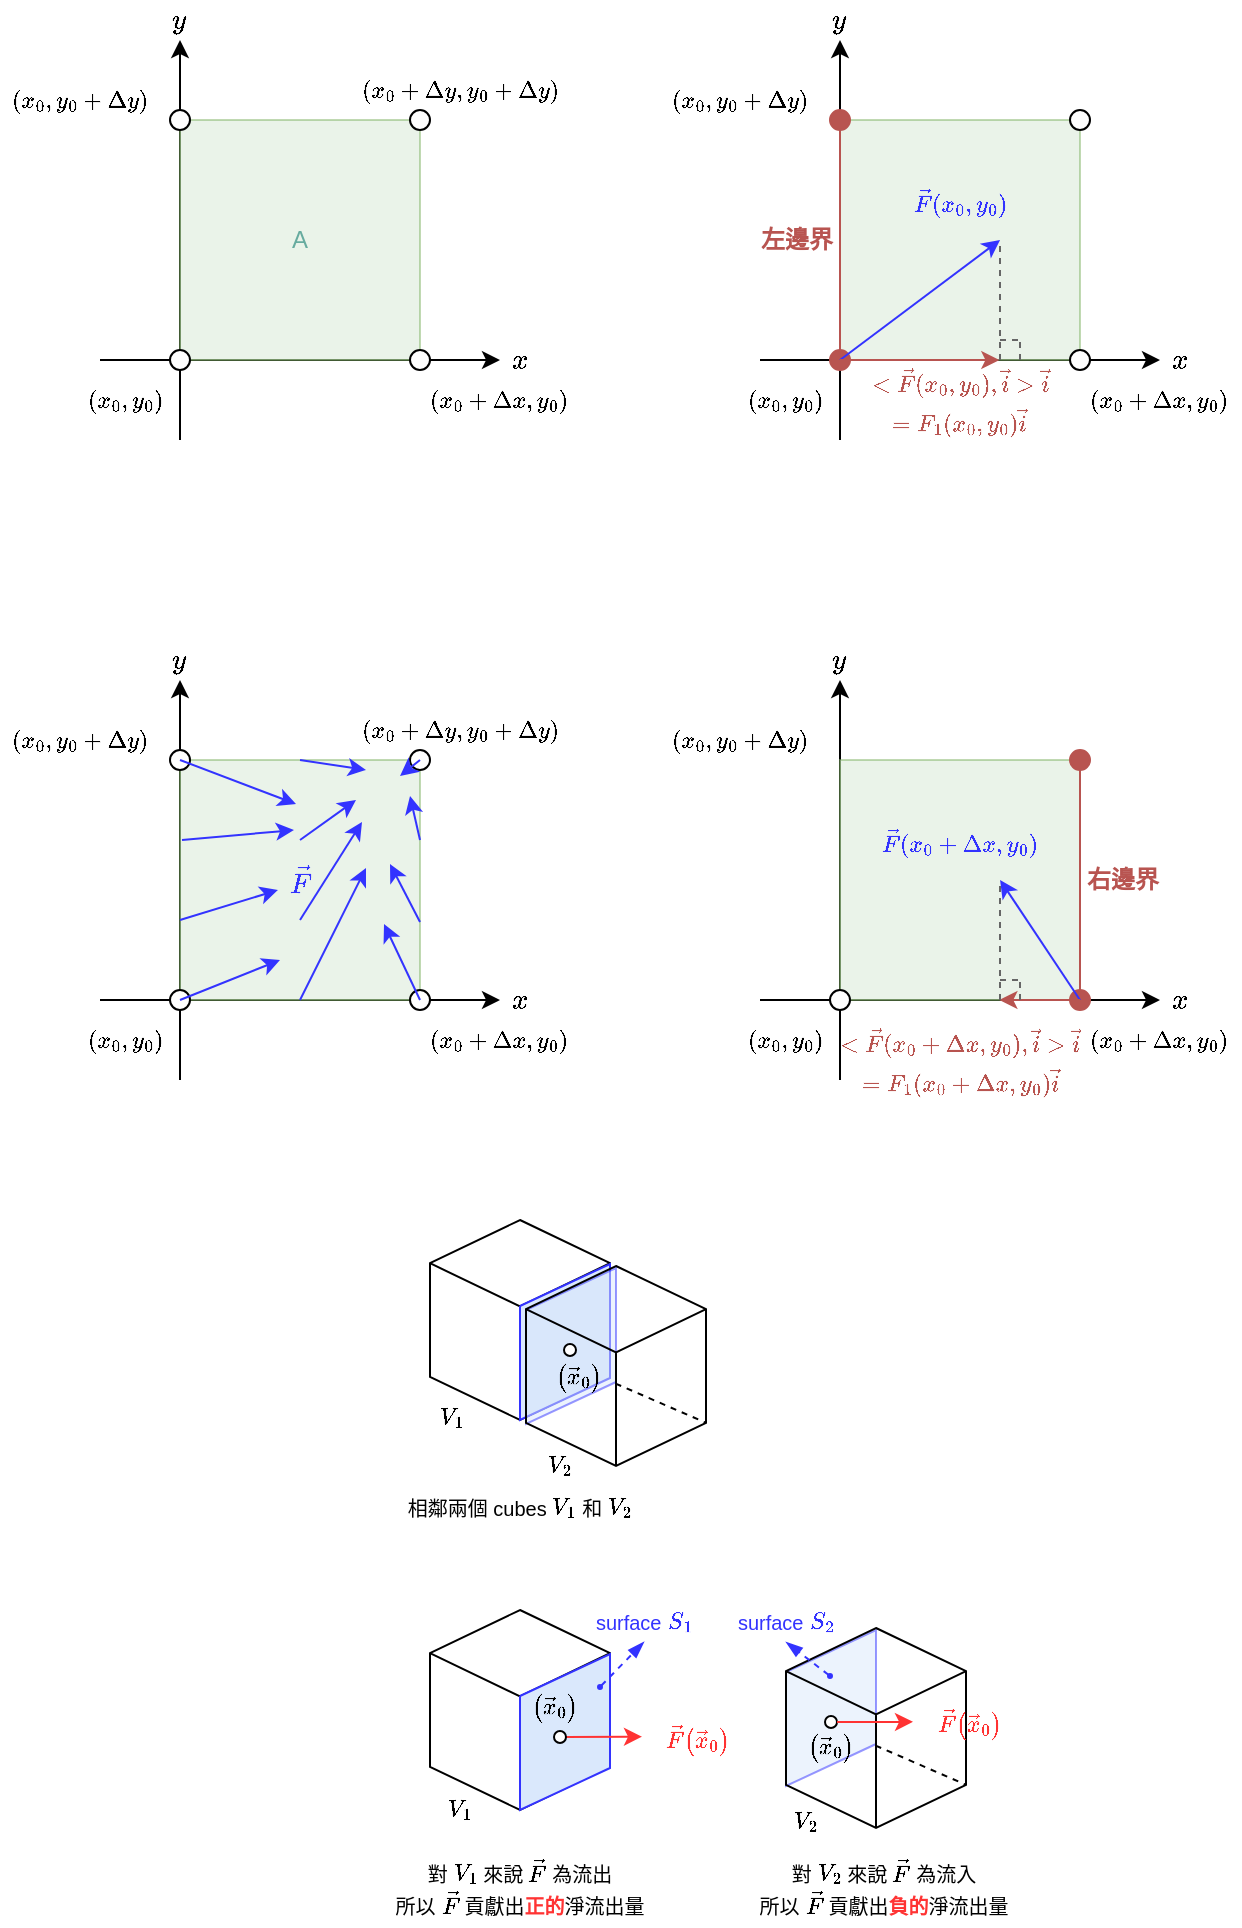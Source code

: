 <mxfile version="24.8.3">
  <diagram name="第 1 页" id="eBxpEUce6OSXojEvCKun">
    <mxGraphModel dx="670" dy="298" grid="0" gridSize="10" guides="1" tooltips="1" connect="1" arrows="1" fold="1" page="1" pageScale="1" pageWidth="827" pageHeight="1169" math="1" shadow="0">
      <root>
        <mxCell id="0" />
        <mxCell id="1" parent="0" />
        <mxCell id="3Vint5cdIcsb6F5nu3PV-12" value="" style="group" vertex="1" connectable="0" parent="1">
          <mxGeometry x="325" y="945" width="90" height="118" as="geometry" />
        </mxCell>
        <mxCell id="3Vint5cdIcsb6F5nu3PV-1" value="" style="html=1;whiteSpace=wrap;shape=isoCube2;backgroundOutline=1;isoAngle=15;fillColor=none;" vertex="1" parent="3Vint5cdIcsb6F5nu3PV-12">
          <mxGeometry width="90" height="100" as="geometry" />
        </mxCell>
        <mxCell id="3Vint5cdIcsb6F5nu3PV-8" value="" style="verticalLabelPosition=bottom;verticalAlign=top;html=1;shape=mxgraph.basic.polygon;polyCoords=[[0,0.25],[1,0.04],[1,0.04],[1,0.58],[1,0.58],[1,0.61],[0,0.82],[0,0.25]];polyline=1;strokeColor=#3333FF;fillColor=#dae8fc;" vertex="1" parent="3Vint5cdIcsb6F5nu3PV-12">
          <mxGeometry x="45" y="18" width="45" height="100" as="geometry" />
        </mxCell>
        <mxCell id="keFbgEaDjvXF14RTKgg7-1" value="" style="endArrow=classic;html=1;rounded=0;" parent="1" edge="1">
          <mxGeometry width="50" height="50" relative="1" as="geometry">
            <mxPoint x="160" y="320" as="sourcePoint" />
            <mxPoint x="360" y="320" as="targetPoint" />
          </mxGeometry>
        </mxCell>
        <mxCell id="keFbgEaDjvXF14RTKgg7-2" value="" style="endArrow=classic;html=1;rounded=0;" parent="1" edge="1">
          <mxGeometry width="50" height="50" relative="1" as="geometry">
            <mxPoint x="200" y="360" as="sourcePoint" />
            <mxPoint x="200" y="160" as="targetPoint" />
          </mxGeometry>
        </mxCell>
        <mxCell id="keFbgEaDjvXF14RTKgg7-3" value="&lt;font color=&quot;#67ab9f&quot;&gt;A&lt;/font&gt;" style="whiteSpace=wrap;html=1;aspect=fixed;fillColor=#d5e8d4;strokeColor=#82b366;opacity=50;" parent="1" vertex="1">
          <mxGeometry x="200" y="200" width="120" height="120" as="geometry" />
        </mxCell>
        <mxCell id="keFbgEaDjvXF14RTKgg7-4" value="" style="ellipse;whiteSpace=wrap;html=1;aspect=fixed;" parent="1" vertex="1">
          <mxGeometry x="195" y="315" width="10" height="10" as="geometry" />
        </mxCell>
        <mxCell id="keFbgEaDjvXF14RTKgg7-5" value="" style="ellipse;whiteSpace=wrap;html=1;aspect=fixed;" parent="1" vertex="1">
          <mxGeometry x="315" y="315" width="10" height="10" as="geometry" />
        </mxCell>
        <mxCell id="keFbgEaDjvXF14RTKgg7-6" value="" style="ellipse;whiteSpace=wrap;html=1;aspect=fixed;" parent="1" vertex="1">
          <mxGeometry x="195" y="195" width="10" height="10" as="geometry" />
        </mxCell>
        <mxCell id="keFbgEaDjvXF14RTKgg7-7" value="" style="ellipse;whiteSpace=wrap;html=1;aspect=fixed;" parent="1" vertex="1">
          <mxGeometry x="315" y="195" width="10" height="10" as="geometry" />
        </mxCell>
        <mxCell id="keFbgEaDjvXF14RTKgg7-8" value="`(x_0,y_0)`" style="text;html=1;align=center;verticalAlign=middle;whiteSpace=wrap;rounded=0;fontSize=10;" parent="1" vertex="1">
          <mxGeometry x="150" y="330" width="45" height="20" as="geometry" />
        </mxCell>
        <mxCell id="keFbgEaDjvXF14RTKgg7-9" value="`(x_0,y_0+\Delta y)`" style="text;html=1;align=center;verticalAlign=middle;whiteSpace=wrap;rounded=0;fontSize=10;" parent="1" vertex="1">
          <mxGeometry x="110" y="180" width="80" height="20" as="geometry" />
        </mxCell>
        <mxCell id="keFbgEaDjvXF14RTKgg7-10" value="`(x_0+\Delta x,y_0)`" style="text;html=1;align=center;verticalAlign=middle;whiteSpace=wrap;rounded=0;fontSize=10;" parent="1" vertex="1">
          <mxGeometry x="320" y="330" width="80" height="20" as="geometry" />
        </mxCell>
        <mxCell id="keFbgEaDjvXF14RTKgg7-11" value="`x`" style="text;html=1;align=center;verticalAlign=middle;whiteSpace=wrap;rounded=0;" parent="1" vertex="1">
          <mxGeometry x="360" y="310" width="20" height="20" as="geometry" />
        </mxCell>
        <mxCell id="keFbgEaDjvXF14RTKgg7-12" value="`y`" style="text;html=1;align=center;verticalAlign=middle;whiteSpace=wrap;rounded=0;" parent="1" vertex="1">
          <mxGeometry x="190" y="140" width="20" height="20" as="geometry" />
        </mxCell>
        <mxCell id="keFbgEaDjvXF14RTKgg7-23" value="" style="endArrow=classic;html=1;rounded=0;" parent="1" edge="1">
          <mxGeometry width="50" height="50" relative="1" as="geometry">
            <mxPoint x="490" y="320" as="sourcePoint" />
            <mxPoint x="690" y="320" as="targetPoint" />
          </mxGeometry>
        </mxCell>
        <mxCell id="keFbgEaDjvXF14RTKgg7-24" value="" style="endArrow=classic;html=1;rounded=0;" parent="1" edge="1">
          <mxGeometry width="50" height="50" relative="1" as="geometry">
            <mxPoint x="530" y="360" as="sourcePoint" />
            <mxPoint x="530" y="160" as="targetPoint" />
          </mxGeometry>
        </mxCell>
        <mxCell id="keFbgEaDjvXF14RTKgg7-25" value="" style="whiteSpace=wrap;html=1;aspect=fixed;fillColor=#d5e8d4;strokeColor=#82b366;opacity=50;" parent="1" vertex="1">
          <mxGeometry x="530" y="200" width="120" height="120" as="geometry" />
        </mxCell>
        <mxCell id="keFbgEaDjvXF14RTKgg7-26" value="" style="ellipse;whiteSpace=wrap;html=1;aspect=fixed;strokeColor=#B85450;fillColor=#B85450;" parent="1" vertex="1">
          <mxGeometry x="525" y="315" width="10" height="10" as="geometry" />
        </mxCell>
        <mxCell id="keFbgEaDjvXF14RTKgg7-27" value="" style="ellipse;whiteSpace=wrap;html=1;aspect=fixed;" parent="1" vertex="1">
          <mxGeometry x="645" y="315" width="10" height="10" as="geometry" />
        </mxCell>
        <mxCell id="keFbgEaDjvXF14RTKgg7-28" value="" style="ellipse;whiteSpace=wrap;html=1;aspect=fixed;strokeColor=#B85450;fillColor=#B85450;" parent="1" vertex="1">
          <mxGeometry x="525" y="195" width="10" height="10" as="geometry" />
        </mxCell>
        <mxCell id="keFbgEaDjvXF14RTKgg7-29" value="" style="ellipse;whiteSpace=wrap;html=1;aspect=fixed;" parent="1" vertex="1">
          <mxGeometry x="645" y="195" width="10" height="10" as="geometry" />
        </mxCell>
        <mxCell id="keFbgEaDjvXF14RTKgg7-30" value="`(x_0,y_0)`" style="text;html=1;align=center;verticalAlign=middle;whiteSpace=wrap;rounded=0;fontSize=10;" parent="1" vertex="1">
          <mxGeometry x="480" y="330" width="45" height="20" as="geometry" />
        </mxCell>
        <mxCell id="keFbgEaDjvXF14RTKgg7-31" value="`(x_0,y_0+\Delta y)`" style="text;html=1;align=center;verticalAlign=middle;whiteSpace=wrap;rounded=0;fontSize=10;" parent="1" vertex="1">
          <mxGeometry x="440" y="180" width="80" height="20" as="geometry" />
        </mxCell>
        <mxCell id="keFbgEaDjvXF14RTKgg7-32" value="`(x_0+\Delta x,y_0)`" style="text;html=1;align=center;verticalAlign=middle;whiteSpace=wrap;rounded=0;fontSize=10;" parent="1" vertex="1">
          <mxGeometry x="650" y="330" width="80" height="20" as="geometry" />
        </mxCell>
        <mxCell id="keFbgEaDjvXF14RTKgg7-33" value="`x`" style="text;html=1;align=center;verticalAlign=middle;whiteSpace=wrap;rounded=0;" parent="1" vertex="1">
          <mxGeometry x="690" y="310" width="20" height="20" as="geometry" />
        </mxCell>
        <mxCell id="keFbgEaDjvXF14RTKgg7-34" value="`y`" style="text;html=1;align=center;verticalAlign=middle;whiteSpace=wrap;rounded=0;" parent="1" vertex="1">
          <mxGeometry x="520" y="140" width="20" height="20" as="geometry" />
        </mxCell>
        <mxCell id="keFbgEaDjvXF14RTKgg7-35" value="&lt;font style=&quot;font-size: 10px;&quot; color=&quot;#3333ff&quot;&gt;`\vec{F}(x_0,y_0)`&lt;/font&gt;" style="text;html=1;align=center;verticalAlign=middle;whiteSpace=wrap;rounded=0;fontSize=10;" parent="1" vertex="1">
          <mxGeometry x="550" y="230" width="80" height="20" as="geometry" />
        </mxCell>
        <mxCell id="keFbgEaDjvXF14RTKgg7-36" value="" style="endArrow=classic;html=1;rounded=0;entryX=0.667;entryY=0.5;entryDx=0;entryDy=0;entryPerimeter=0;fillColor=#dae8fc;strokeColor=#3333FF;" parent="1" target="keFbgEaDjvXF14RTKgg7-25" edge="1">
          <mxGeometry width="50" height="50" relative="1" as="geometry">
            <mxPoint x="530.005" y="319.997" as="sourcePoint" />
            <mxPoint x="570" y="260" as="targetPoint" />
          </mxGeometry>
        </mxCell>
        <mxCell id="keFbgEaDjvXF14RTKgg7-37" value="" style="endArrow=classic;html=1;rounded=0;entryX=0.664;entryY=1;entryDx=0;entryDy=0;entryPerimeter=0;fillColor=#f8cecc;strokeColor=#b85450;exitX=0;exitY=1;exitDx=0;exitDy=0;" parent="1" source="keFbgEaDjvXF14RTKgg7-25" target="keFbgEaDjvXF14RTKgg7-25" edge="1">
          <mxGeometry width="50" height="50" relative="1" as="geometry">
            <mxPoint x="540.005" y="329.997" as="sourcePoint" />
            <mxPoint x="620" y="270" as="targetPoint" />
          </mxGeometry>
        </mxCell>
        <mxCell id="keFbgEaDjvXF14RTKgg7-38" value="" style="endArrow=none;html=1;rounded=0;dashed=1;fillColor=#f5f5f5;strokeColor=#666666;" parent="1" edge="1">
          <mxGeometry width="50" height="50" relative="1" as="geometry">
            <mxPoint x="610" y="320" as="sourcePoint" />
            <mxPoint x="610" y="260" as="targetPoint" />
          </mxGeometry>
        </mxCell>
        <mxCell id="keFbgEaDjvXF14RTKgg7-39" value="&lt;font style=&quot;font-size: 10px;&quot;&gt;`&amp;lt;\vec{F}(x_0,y_0),\vec{i}&amp;gt;\vec{i}`&lt;/font&gt;" style="text;html=1;align=center;verticalAlign=middle;whiteSpace=wrap;rounded=0;fontColor=#B85450;fontSize=10;" parent="1" vertex="1">
          <mxGeometry x="550" y="320" width="80" height="20" as="geometry" />
        </mxCell>
        <mxCell id="keFbgEaDjvXF14RTKgg7-40" value="" style="group" parent="1" vertex="1" connectable="0">
          <mxGeometry x="610" y="310" width="10" height="10" as="geometry" />
        </mxCell>
        <mxCell id="keFbgEaDjvXF14RTKgg7-41" value="" style="endArrow=none;html=1;rounded=0;dashed=1;fillColor=#f5f5f5;strokeColor=#666666;" parent="keFbgEaDjvXF14RTKgg7-40" edge="1">
          <mxGeometry width="50" height="50" relative="1" as="geometry">
            <mxPoint x="10" y="10" as="sourcePoint" />
            <mxPoint x="10" as="targetPoint" />
          </mxGeometry>
        </mxCell>
        <mxCell id="keFbgEaDjvXF14RTKgg7-42" value="" style="endArrow=none;html=1;rounded=0;dashed=1;fillColor=#f5f5f5;strokeColor=#666666;" parent="keFbgEaDjvXF14RTKgg7-40" edge="1">
          <mxGeometry width="50" height="50" relative="1" as="geometry">
            <mxPoint as="sourcePoint" />
            <mxPoint x="10" as="targetPoint" />
          </mxGeometry>
        </mxCell>
        <mxCell id="keFbgEaDjvXF14RTKgg7-43" value="&lt;font style=&quot;font-size: 10px;&quot;&gt;`=F_1(x_0,y_0)\vec{i}`&lt;/font&gt;" style="text;html=1;align=center;verticalAlign=middle;whiteSpace=wrap;rounded=0;fontColor=#B85450;fontSize=10;" parent="1" vertex="1">
          <mxGeometry x="550" y="340" width="80" height="20" as="geometry" />
        </mxCell>
        <mxCell id="keFbgEaDjvXF14RTKgg7-44" value="`(x_0+\Delta y,y_0+\Delta y)`" style="text;html=1;align=center;verticalAlign=middle;whiteSpace=wrap;rounded=0;fontSize=10;" parent="1" vertex="1">
          <mxGeometry x="300" y="175" width="80" height="20" as="geometry" />
        </mxCell>
        <mxCell id="keFbgEaDjvXF14RTKgg7-61" value="" style="endArrow=classic;html=1;rounded=0;" parent="1" edge="1">
          <mxGeometry width="50" height="50" relative="1" as="geometry">
            <mxPoint x="160" y="640" as="sourcePoint" />
            <mxPoint x="360" y="640" as="targetPoint" />
          </mxGeometry>
        </mxCell>
        <mxCell id="keFbgEaDjvXF14RTKgg7-62" value="" style="endArrow=classic;html=1;rounded=0;" parent="1" edge="1">
          <mxGeometry width="50" height="50" relative="1" as="geometry">
            <mxPoint x="200" y="680" as="sourcePoint" />
            <mxPoint x="200" y="480" as="targetPoint" />
          </mxGeometry>
        </mxCell>
        <mxCell id="keFbgEaDjvXF14RTKgg7-63" value="&lt;font&gt;`\vec{F}`&lt;/font&gt;" style="whiteSpace=wrap;html=1;aspect=fixed;fillColor=#d5e8d4;strokeColor=#82b366;opacity=50;fontColor=#3333FF;" parent="1" vertex="1">
          <mxGeometry x="200" y="520" width="120" height="120" as="geometry" />
        </mxCell>
        <mxCell id="keFbgEaDjvXF14RTKgg7-64" value="" style="ellipse;whiteSpace=wrap;html=1;aspect=fixed;" parent="1" vertex="1">
          <mxGeometry x="195" y="635" width="10" height="10" as="geometry" />
        </mxCell>
        <mxCell id="keFbgEaDjvXF14RTKgg7-65" value="" style="ellipse;whiteSpace=wrap;html=1;aspect=fixed;" parent="1" vertex="1">
          <mxGeometry x="315" y="635" width="10" height="10" as="geometry" />
        </mxCell>
        <mxCell id="keFbgEaDjvXF14RTKgg7-66" value="" style="ellipse;whiteSpace=wrap;html=1;aspect=fixed;" parent="1" vertex="1">
          <mxGeometry x="195" y="515" width="10" height="10" as="geometry" />
        </mxCell>
        <mxCell id="keFbgEaDjvXF14RTKgg7-67" value="" style="ellipse;whiteSpace=wrap;html=1;aspect=fixed;" parent="1" vertex="1">
          <mxGeometry x="315" y="515" width="10" height="10" as="geometry" />
        </mxCell>
        <mxCell id="keFbgEaDjvXF14RTKgg7-68" value="`(x_0,y_0)`" style="text;html=1;align=center;verticalAlign=middle;whiteSpace=wrap;rounded=0;fontSize=10;" parent="1" vertex="1">
          <mxGeometry x="150" y="650" width="45" height="20" as="geometry" />
        </mxCell>
        <mxCell id="keFbgEaDjvXF14RTKgg7-69" value="`(x_0,y_0+\Delta y)`" style="text;html=1;align=center;verticalAlign=middle;whiteSpace=wrap;rounded=0;fontSize=10;" parent="1" vertex="1">
          <mxGeometry x="110" y="500" width="80" height="20" as="geometry" />
        </mxCell>
        <mxCell id="keFbgEaDjvXF14RTKgg7-70" value="`(x_0+\Delta x,y_0)`" style="text;html=1;align=center;verticalAlign=middle;whiteSpace=wrap;rounded=0;fontSize=10;" parent="1" vertex="1">
          <mxGeometry x="320" y="650" width="80" height="20" as="geometry" />
        </mxCell>
        <mxCell id="keFbgEaDjvXF14RTKgg7-71" value="`x`" style="text;html=1;align=center;verticalAlign=middle;whiteSpace=wrap;rounded=0;" parent="1" vertex="1">
          <mxGeometry x="360" y="630" width="20" height="20" as="geometry" />
        </mxCell>
        <mxCell id="keFbgEaDjvXF14RTKgg7-72" value="`y`" style="text;html=1;align=center;verticalAlign=middle;whiteSpace=wrap;rounded=0;" parent="1" vertex="1">
          <mxGeometry x="190" y="460" width="20" height="20" as="geometry" />
        </mxCell>
        <mxCell id="keFbgEaDjvXF14RTKgg7-73" value="`(x_0+\Delta y,y_0+\Delta y)`" style="text;html=1;align=center;verticalAlign=middle;whiteSpace=wrap;rounded=0;fontSize=10;" parent="1" vertex="1">
          <mxGeometry x="300" y="495" width="80" height="20" as="geometry" />
        </mxCell>
        <mxCell id="keFbgEaDjvXF14RTKgg7-74" value="" style="endArrow=classic;html=1;rounded=0;fillColor=#dae8fc;strokeColor=#3333FF;" parent="1" edge="1">
          <mxGeometry width="50" height="50" relative="1" as="geometry">
            <mxPoint x="200.005" y="639.997" as="sourcePoint" />
            <mxPoint x="250" y="620" as="targetPoint" />
          </mxGeometry>
        </mxCell>
        <mxCell id="keFbgEaDjvXF14RTKgg7-75" value="" style="endArrow=classic;html=1;rounded=0;fillColor=#dae8fc;strokeColor=#3333FF;" parent="1" edge="1">
          <mxGeometry width="50" height="50" relative="1" as="geometry">
            <mxPoint x="200.005" y="599.997" as="sourcePoint" />
            <mxPoint x="249" y="585" as="targetPoint" />
          </mxGeometry>
        </mxCell>
        <mxCell id="keFbgEaDjvXF14RTKgg7-76" value="" style="endArrow=classic;html=1;rounded=0;fillColor=#dae8fc;strokeColor=#3333FF;" parent="1" edge="1">
          <mxGeometry width="50" height="50" relative="1" as="geometry">
            <mxPoint x="201.005" y="559.997" as="sourcePoint" />
            <mxPoint x="257" y="555" as="targetPoint" />
          </mxGeometry>
        </mxCell>
        <mxCell id="keFbgEaDjvXF14RTKgg7-77" value="" style="endArrow=classic;html=1;rounded=0;fillColor=#dae8fc;strokeColor=#3333FF;" parent="1" edge="1">
          <mxGeometry width="50" height="50" relative="1" as="geometry">
            <mxPoint x="200.005" y="519.997" as="sourcePoint" />
            <mxPoint x="258" y="542" as="targetPoint" />
          </mxGeometry>
        </mxCell>
        <mxCell id="keFbgEaDjvXF14RTKgg7-78" value="" style="endArrow=classic;html=1;rounded=0;fillColor=#dae8fc;strokeColor=#3333FF;" parent="1" edge="1">
          <mxGeometry width="50" height="50" relative="1" as="geometry">
            <mxPoint x="260.005" y="639.997" as="sourcePoint" />
            <mxPoint x="293" y="574" as="targetPoint" />
          </mxGeometry>
        </mxCell>
        <mxCell id="keFbgEaDjvXF14RTKgg7-79" value="" style="endArrow=classic;html=1;rounded=0;fillColor=#dae8fc;strokeColor=#3333FF;" parent="1" edge="1">
          <mxGeometry width="50" height="50" relative="1" as="geometry">
            <mxPoint x="260.005" y="599.997" as="sourcePoint" />
            <mxPoint x="291" y="551" as="targetPoint" />
          </mxGeometry>
        </mxCell>
        <mxCell id="keFbgEaDjvXF14RTKgg7-80" value="" style="endArrow=classic;html=1;rounded=0;fillColor=#dae8fc;strokeColor=#3333FF;" parent="1" edge="1">
          <mxGeometry width="50" height="50" relative="1" as="geometry">
            <mxPoint x="260.005" y="519.997" as="sourcePoint" />
            <mxPoint x="293" y="525" as="targetPoint" />
          </mxGeometry>
        </mxCell>
        <mxCell id="keFbgEaDjvXF14RTKgg7-81" value="" style="endArrow=classic;html=1;rounded=0;fillColor=#dae8fc;strokeColor=#3333FF;" parent="1" edge="1">
          <mxGeometry width="50" height="50" relative="1" as="geometry">
            <mxPoint x="260.005" y="559.997" as="sourcePoint" />
            <mxPoint x="288" y="540" as="targetPoint" />
          </mxGeometry>
        </mxCell>
        <mxCell id="keFbgEaDjvXF14RTKgg7-82" value="" style="endArrow=classic;html=1;rounded=0;fillColor=#dae8fc;strokeColor=#3333FF;" parent="1" edge="1">
          <mxGeometry width="50" height="50" relative="1" as="geometry">
            <mxPoint x="320.005" y="639.997" as="sourcePoint" />
            <mxPoint x="302" y="602" as="targetPoint" />
          </mxGeometry>
        </mxCell>
        <mxCell id="keFbgEaDjvXF14RTKgg7-83" value="" style="endArrow=classic;html=1;rounded=0;fillColor=#dae8fc;strokeColor=#3333FF;" parent="1" edge="1">
          <mxGeometry width="50" height="50" relative="1" as="geometry">
            <mxPoint x="320.005" y="600.997" as="sourcePoint" />
            <mxPoint x="305" y="572" as="targetPoint" />
          </mxGeometry>
        </mxCell>
        <mxCell id="keFbgEaDjvXF14RTKgg7-84" value="" style="endArrow=classic;html=1;rounded=0;fillColor=#dae8fc;strokeColor=#3333FF;" parent="1" edge="1">
          <mxGeometry width="50" height="50" relative="1" as="geometry">
            <mxPoint x="320.005" y="559.997" as="sourcePoint" />
            <mxPoint x="315" y="538" as="targetPoint" />
          </mxGeometry>
        </mxCell>
        <mxCell id="keFbgEaDjvXF14RTKgg7-85" value="" style="endArrow=classic;html=1;rounded=0;fillColor=#dae8fc;strokeColor=#3333FF;" parent="1" edge="1">
          <mxGeometry width="50" height="50" relative="1" as="geometry">
            <mxPoint x="320.005" y="519.997" as="sourcePoint" />
            <mxPoint x="310" y="528" as="targetPoint" />
          </mxGeometry>
        </mxCell>
        <mxCell id="keFbgEaDjvXF14RTKgg7-86" value="" style="endArrow=none;html=1;rounded=0;entryX=0.5;entryY=1;entryDx=0;entryDy=0;exitX=0.5;exitY=0;exitDx=0;exitDy=0;strokeColor=#B85450;strokeWidth=1;" parent="1" source="keFbgEaDjvXF14RTKgg7-26" target="keFbgEaDjvXF14RTKgg7-28" edge="1">
          <mxGeometry width="50" height="50" relative="1" as="geometry">
            <mxPoint x="520" y="280" as="sourcePoint" />
            <mxPoint x="570" y="230" as="targetPoint" />
          </mxGeometry>
        </mxCell>
        <mxCell id="keFbgEaDjvXF14RTKgg7-87" value="&lt;font color=&quot;#b85450&quot;&gt;&lt;b&gt;左邊界&lt;/b&gt;&lt;/font&gt;" style="text;html=1;align=center;verticalAlign=middle;whiteSpace=wrap;rounded=0;" parent="1" vertex="1">
          <mxGeometry x="487" y="245" width="43" height="30" as="geometry" />
        </mxCell>
        <mxCell id="keFbgEaDjvXF14RTKgg7-111" value="" style="endArrow=classic;html=1;rounded=0;" parent="1" edge="1">
          <mxGeometry width="50" height="50" relative="1" as="geometry">
            <mxPoint x="490" y="640" as="sourcePoint" />
            <mxPoint x="690" y="640" as="targetPoint" />
          </mxGeometry>
        </mxCell>
        <mxCell id="keFbgEaDjvXF14RTKgg7-112" value="" style="endArrow=classic;html=1;rounded=0;" parent="1" edge="1">
          <mxGeometry width="50" height="50" relative="1" as="geometry">
            <mxPoint x="530" y="680" as="sourcePoint" />
            <mxPoint x="530" y="480" as="targetPoint" />
          </mxGeometry>
        </mxCell>
        <mxCell id="keFbgEaDjvXF14RTKgg7-113" value="" style="whiteSpace=wrap;html=1;aspect=fixed;fillColor=#d5e8d4;strokeColor=#82b366;opacity=50;" parent="1" vertex="1">
          <mxGeometry x="530" y="520" width="120" height="120" as="geometry" />
        </mxCell>
        <mxCell id="keFbgEaDjvXF14RTKgg7-114" value="" style="ellipse;whiteSpace=wrap;html=1;aspect=fixed;strokeColor=default;fillColor=default;align=center;verticalAlign=middle;fontFamily=Helvetica;fontSize=12;fontColor=default;" parent="1" vertex="1">
          <mxGeometry x="525" y="635" width="10" height="10" as="geometry" />
        </mxCell>
        <mxCell id="keFbgEaDjvXF14RTKgg7-115" value="" style="ellipse;whiteSpace=wrap;html=1;aspect=fixed;strokeColor=#B85450;align=center;verticalAlign=middle;fontFamily=Helvetica;fontSize=12;fontColor=default;fillColor=#B85450;" parent="1" vertex="1">
          <mxGeometry x="645" y="635" width="10" height="10" as="geometry" />
        </mxCell>
        <mxCell id="keFbgEaDjvXF14RTKgg7-117" value="" style="ellipse;whiteSpace=wrap;html=1;aspect=fixed;strokeColor=#B85450;align=center;verticalAlign=middle;fontFamily=Helvetica;fontSize=12;fontColor=default;fillColor=#B85450;" parent="1" vertex="1">
          <mxGeometry x="645" y="515" width="10" height="10" as="geometry" />
        </mxCell>
        <mxCell id="keFbgEaDjvXF14RTKgg7-118" value="`(x_0,y_0)`" style="text;html=1;align=center;verticalAlign=middle;whiteSpace=wrap;rounded=0;fontSize=10;" parent="1" vertex="1">
          <mxGeometry x="480" y="650" width="45" height="20" as="geometry" />
        </mxCell>
        <mxCell id="keFbgEaDjvXF14RTKgg7-119" value="`(x_0,y_0+\Delta y)`" style="text;html=1;align=center;verticalAlign=middle;whiteSpace=wrap;rounded=0;fontSize=10;" parent="1" vertex="1">
          <mxGeometry x="440" y="500" width="80" height="20" as="geometry" />
        </mxCell>
        <mxCell id="keFbgEaDjvXF14RTKgg7-120" value="`(x_0+\Delta x,y_0)`" style="text;html=1;align=center;verticalAlign=middle;whiteSpace=wrap;rounded=0;fontSize=10;" parent="1" vertex="1">
          <mxGeometry x="650" y="650" width="80" height="20" as="geometry" />
        </mxCell>
        <mxCell id="keFbgEaDjvXF14RTKgg7-121" value="`x`" style="text;html=1;align=center;verticalAlign=middle;whiteSpace=wrap;rounded=0;" parent="1" vertex="1">
          <mxGeometry x="690" y="630" width="20" height="20" as="geometry" />
        </mxCell>
        <mxCell id="keFbgEaDjvXF14RTKgg7-122" value="`y`" style="text;html=1;align=center;verticalAlign=middle;whiteSpace=wrap;rounded=0;" parent="1" vertex="1">
          <mxGeometry x="520" y="460" width="20" height="20" as="geometry" />
        </mxCell>
        <mxCell id="keFbgEaDjvXF14RTKgg7-123" value="&lt;font style=&quot;font-size: 10px;&quot; color=&quot;#3333ff&quot;&gt;`\vec{F}(x_0+\Delta x,y_0)`&lt;/font&gt;" style="text;html=1;align=center;verticalAlign=middle;whiteSpace=wrap;rounded=0;fontSize=10;" parent="1" vertex="1">
          <mxGeometry x="550" y="550" width="80" height="20" as="geometry" />
        </mxCell>
        <mxCell id="keFbgEaDjvXF14RTKgg7-124" value="" style="endArrow=classic;html=1;rounded=0;entryX=0.667;entryY=0.5;entryDx=0;entryDy=0;entryPerimeter=0;fillColor=#dae8fc;strokeColor=#3333FF;exitX=1;exitY=1;exitDx=0;exitDy=0;" parent="1" source="keFbgEaDjvXF14RTKgg7-113" target="keFbgEaDjvXF14RTKgg7-113" edge="1">
          <mxGeometry width="50" height="50" relative="1" as="geometry">
            <mxPoint x="530.005" y="639.997" as="sourcePoint" />
            <mxPoint x="570" y="580" as="targetPoint" />
          </mxGeometry>
        </mxCell>
        <mxCell id="keFbgEaDjvXF14RTKgg7-125" value="" style="endArrow=classic;html=1;rounded=0;entryX=0.664;entryY=1;entryDx=0;entryDy=0;entryPerimeter=0;fillColor=#f8cecc;strokeColor=#b85450;" parent="1" target="keFbgEaDjvXF14RTKgg7-113" edge="1">
          <mxGeometry width="50" height="50" relative="1" as="geometry">
            <mxPoint x="650" y="640" as="sourcePoint" />
            <mxPoint x="620" y="590" as="targetPoint" />
          </mxGeometry>
        </mxCell>
        <mxCell id="keFbgEaDjvXF14RTKgg7-126" value="" style="endArrow=none;html=1;rounded=0;dashed=1;fillColor=#f5f5f5;strokeColor=#666666;" parent="1" edge="1">
          <mxGeometry width="50" height="50" relative="1" as="geometry">
            <mxPoint x="610" y="640" as="sourcePoint" />
            <mxPoint x="610" y="580" as="targetPoint" />
          </mxGeometry>
        </mxCell>
        <mxCell id="keFbgEaDjvXF14RTKgg7-127" value="&lt;font style=&quot;font-size: 10px;&quot;&gt;`&amp;lt;\vec{F}(x_0+\Delta x,y_0),\vec{i}&amp;gt;\vec{i}`&lt;/font&gt;" style="text;html=1;align=center;verticalAlign=middle;whiteSpace=wrap;rounded=0;fontColor=#B85450;fontSize=10;" parent="1" vertex="1">
          <mxGeometry x="520" y="650" width="140" height="20" as="geometry" />
        </mxCell>
        <mxCell id="keFbgEaDjvXF14RTKgg7-128" value="" style="group" parent="1" vertex="1" connectable="0">
          <mxGeometry x="610" y="630" width="10" height="10" as="geometry" />
        </mxCell>
        <mxCell id="keFbgEaDjvXF14RTKgg7-129" value="" style="endArrow=none;html=1;rounded=0;dashed=1;fillColor=#f5f5f5;strokeColor=#666666;" parent="keFbgEaDjvXF14RTKgg7-128" edge="1">
          <mxGeometry width="50" height="50" relative="1" as="geometry">
            <mxPoint x="10" y="10" as="sourcePoint" />
            <mxPoint x="10" as="targetPoint" />
          </mxGeometry>
        </mxCell>
        <mxCell id="keFbgEaDjvXF14RTKgg7-130" value="" style="endArrow=none;html=1;rounded=0;dashed=1;fillColor=#f5f5f5;strokeColor=#666666;" parent="keFbgEaDjvXF14RTKgg7-128" edge="1">
          <mxGeometry width="50" height="50" relative="1" as="geometry">
            <mxPoint as="sourcePoint" />
            <mxPoint x="10" as="targetPoint" />
          </mxGeometry>
        </mxCell>
        <mxCell id="keFbgEaDjvXF14RTKgg7-131" value="&lt;font style=&quot;font-size: 10px;&quot;&gt;`=F_1(x_0+\Delta x,y_0)\vec{i}`&lt;/font&gt;" style="text;html=1;align=center;verticalAlign=middle;whiteSpace=wrap;rounded=0;fontColor=#B85450;fontSize=10;" parent="1" vertex="1">
          <mxGeometry x="530" y="670" width="120" height="20" as="geometry" />
        </mxCell>
        <mxCell id="keFbgEaDjvXF14RTKgg7-132" value="" style="endArrow=none;html=1;rounded=0;entryX=0.5;entryY=1;entryDx=0;entryDy=0;exitX=0.5;exitY=0;exitDx=0;exitDy=0;strokeColor=#B85450;strokeWidth=1;" parent="1" edge="1">
          <mxGeometry width="50" height="50" relative="1" as="geometry">
            <mxPoint x="650" y="635.0" as="sourcePoint" />
            <mxPoint x="650" y="525" as="targetPoint" />
          </mxGeometry>
        </mxCell>
        <mxCell id="keFbgEaDjvXF14RTKgg7-133" value="&lt;font color=&quot;#b85450&quot;&gt;&lt;b&gt;右邊界&lt;/b&gt;&lt;/font&gt;" style="text;html=1;align=center;verticalAlign=middle;whiteSpace=wrap;rounded=0;" parent="1" vertex="1">
          <mxGeometry x="650" y="565" width="43" height="30" as="geometry" />
        </mxCell>
        <mxCell id="3Vint5cdIcsb6F5nu3PV-13" value="" style="endArrow=classic;html=1;rounded=0;fillColor=#dae8fc;strokeColor=#FF3333;exitX=1;exitY=0.5;exitDx=0;exitDy=0;" edge="1" parent="1" source="keFbgEaDjvXF14RTKgg7-116">
          <mxGeometry width="50" height="50" relative="1" as="geometry">
            <mxPoint x="391" y="1008.36" as="sourcePoint" />
            <mxPoint x="431" y="1008.36" as="targetPoint" />
          </mxGeometry>
        </mxCell>
        <mxCell id="keFbgEaDjvXF14RTKgg7-116" value="" style="ellipse;whiteSpace=wrap;html=1;aspect=fixed;strokeColor=default;fillColor=default;align=center;verticalAlign=middle;fontFamily=Helvetica;fontSize=12;fontColor=default;" parent="1" vertex="1">
          <mxGeometry x="387" y="1005.5" width="6" height="6" as="geometry" />
        </mxCell>
        <mxCell id="3Vint5cdIcsb6F5nu3PV-16" value="`(\vec{x}_0)`" style="text;html=1;align=center;verticalAlign=middle;whiteSpace=wrap;rounded=0;fontSize=10;" vertex="1" parent="1">
          <mxGeometry x="365" y="983.5" width="45" height="20" as="geometry" />
        </mxCell>
        <mxCell id="3Vint5cdIcsb6F5nu3PV-19" value="&lt;font color=&quot;#ff3333&quot; style=&quot;font-size: 10px;&quot;&gt;`\vec{F}(\vec{x}_0)`&lt;/font&gt;" style="text;html=1;align=center;verticalAlign=middle;whiteSpace=wrap;rounded=0;fontSize=10;" vertex="1" parent="1">
          <mxGeometry x="431" y="998.5" width="56" height="20" as="geometry" />
        </mxCell>
        <mxCell id="3Vint5cdIcsb6F5nu3PV-20" value="" style="group" vertex="1" connectable="0" parent="1">
          <mxGeometry x="325" y="750" width="90" height="118" as="geometry" />
        </mxCell>
        <mxCell id="3Vint5cdIcsb6F5nu3PV-21" value="" style="html=1;whiteSpace=wrap;shape=isoCube2;backgroundOutline=1;isoAngle=15;fillColor=none;" vertex="1" parent="3Vint5cdIcsb6F5nu3PV-20">
          <mxGeometry width="90" height="100" as="geometry" />
        </mxCell>
        <mxCell id="3Vint5cdIcsb6F5nu3PV-22" value="" style="verticalLabelPosition=bottom;verticalAlign=top;html=1;shape=mxgraph.basic.polygon;polyCoords=[[0,0.25],[1,0.04],[1,0.04],[1,0.58],[1,0.58],[1,0.61],[0,0.82],[0,0.25]];polyline=1;strokeColor=#3333FF;fillColor=#dae8fc;" vertex="1" parent="3Vint5cdIcsb6F5nu3PV-20">
          <mxGeometry x="45" y="18" width="45" height="100" as="geometry" />
        </mxCell>
        <mxCell id="3Vint5cdIcsb6F5nu3PV-23" value="" style="group" vertex="1" connectable="0" parent="1">
          <mxGeometry x="373" y="770" width="90" height="103" as="geometry" />
        </mxCell>
        <mxCell id="3Vint5cdIcsb6F5nu3PV-24" value="" style="verticalLabelPosition=bottom;verticalAlign=top;html=1;shape=mxgraph.basic.polygon;polyCoords=[[0,0.25],[1,0.04],[1,0.04],[1,0.58],[1,0.58],[1,0.61],[0,0.82],[0,0.25]];polyline=1;strokeColor=#3333FF;fillColor=#dae8fc;opacity=50;" vertex="1" parent="3Vint5cdIcsb6F5nu3PV-23">
          <mxGeometry width="45" height="100" as="geometry" />
        </mxCell>
        <mxCell id="3Vint5cdIcsb6F5nu3PV-25" value="" style="html=1;whiteSpace=wrap;shape=isoCube2;backgroundOutline=1;isoAngle=15;fillColor=none;" vertex="1" parent="3Vint5cdIcsb6F5nu3PV-23">
          <mxGeometry y="3" width="90" height="100" as="geometry" />
        </mxCell>
        <mxCell id="3Vint5cdIcsb6F5nu3PV-26" value="" style="endArrow=none;dashed=1;html=1;rounded=0;entryX=0;entryY=0;entryDx=90;entryDy=78.393;entryPerimeter=0;exitX=0.996;exitY=0.618;exitDx=0;exitDy=0;exitPerimeter=0;" edge="1" parent="3Vint5cdIcsb6F5nu3PV-23" source="3Vint5cdIcsb6F5nu3PV-24" target="3Vint5cdIcsb6F5nu3PV-25">
          <mxGeometry width="50" height="50" relative="1" as="geometry">
            <mxPoint x="-70" y="14" as="sourcePoint" />
            <mxPoint x="-20" y="-36" as="targetPoint" />
          </mxGeometry>
        </mxCell>
        <mxCell id="3Vint5cdIcsb6F5nu3PV-30" value="" style="ellipse;whiteSpace=wrap;html=1;aspect=fixed;strokeColor=default;fillColor=default;align=center;verticalAlign=middle;fontFamily=Helvetica;fontSize=12;fontColor=default;" vertex="1" parent="1">
          <mxGeometry x="392" y="812" width="6" height="6" as="geometry" />
        </mxCell>
        <mxCell id="3Vint5cdIcsb6F5nu3PV-34" value="`(\vec{x}_0)`" style="text;html=1;align=center;verticalAlign=middle;whiteSpace=wrap;rounded=0;fontSize=10;" vertex="1" parent="1">
          <mxGeometry x="377" y="819" width="45" height="20" as="geometry" />
        </mxCell>
        <mxCell id="3Vint5cdIcsb6F5nu3PV-35" value="`V_1`" style="text;html=1;align=center;verticalAlign=middle;whiteSpace=wrap;rounded=0;fontSize=10;" vertex="1" parent="1">
          <mxGeometry x="321" y="839" width="30" height="20" as="geometry" />
        </mxCell>
        <mxCell id="3Vint5cdIcsb6F5nu3PV-36" value="`V_2`" style="text;html=1;align=center;verticalAlign=middle;whiteSpace=wrap;rounded=0;fontSize=10;" vertex="1" parent="1">
          <mxGeometry x="375" y="863" width="30" height="20" as="geometry" />
        </mxCell>
        <mxCell id="3Vint5cdIcsb6F5nu3PV-37" value="`V_1`" style="text;html=1;align=center;verticalAlign=middle;whiteSpace=wrap;rounded=0;fontSize=10;" vertex="1" parent="1">
          <mxGeometry x="325" y="1035" width="30" height="20" as="geometry" />
        </mxCell>
        <mxCell id="3Vint5cdIcsb6F5nu3PV-38" value="`V_2`" style="text;html=1;align=center;verticalAlign=middle;whiteSpace=wrap;rounded=0;fontSize=10;" vertex="1" parent="1">
          <mxGeometry x="498" y="1041" width="30" height="20" as="geometry" />
        </mxCell>
        <mxCell id="3Vint5cdIcsb6F5nu3PV-9" value="" style="verticalLabelPosition=bottom;verticalAlign=top;html=1;shape=mxgraph.basic.polygon;polyCoords=[[0,0.25],[1,0.04],[1,0.04],[1,0.58],[1,0.58],[1,0.61],[0,0.82],[0,0.25]];polyline=1;strokeColor=#3333FF;fillColor=#dae8fc;opacity=50;" vertex="1" parent="1">
          <mxGeometry x="503" y="951" width="45" height="100" as="geometry" />
        </mxCell>
        <mxCell id="3Vint5cdIcsb6F5nu3PV-2" value="" style="html=1;whiteSpace=wrap;shape=isoCube2;backgroundOutline=1;isoAngle=15;fillColor=none;" vertex="1" parent="1">
          <mxGeometry x="503" y="954" width="90" height="100" as="geometry" />
        </mxCell>
        <mxCell id="3Vint5cdIcsb6F5nu3PV-10" value="" style="endArrow=none;dashed=1;html=1;rounded=0;entryX=0;entryY=0;entryDx=90;entryDy=78.393;entryPerimeter=0;exitX=0.996;exitY=0.618;exitDx=0;exitDy=0;exitPerimeter=0;" edge="1" parent="1" source="3Vint5cdIcsb6F5nu3PV-9" target="3Vint5cdIcsb6F5nu3PV-2">
          <mxGeometry width="50" height="50" relative="1" as="geometry">
            <mxPoint x="433" y="965" as="sourcePoint" />
            <mxPoint x="483" y="915" as="targetPoint" />
          </mxGeometry>
        </mxCell>
        <mxCell id="3Vint5cdIcsb6F5nu3PV-17" value="" style="ellipse;whiteSpace=wrap;html=1;aspect=fixed;strokeColor=default;fillColor=default;align=center;verticalAlign=middle;fontFamily=Helvetica;fontSize=12;fontColor=default;" vertex="1" parent="1">
          <mxGeometry x="522.5" y="998" width="6" height="6" as="geometry" />
        </mxCell>
        <mxCell id="3Vint5cdIcsb6F5nu3PV-18" value="" style="endArrow=classic;html=1;rounded=0;fillColor=#dae8fc;strokeColor=#FF3333;exitX=1;exitY=0.5;exitDx=0;exitDy=0;" edge="1" parent="1">
          <mxGeometry width="50" height="50" relative="1" as="geometry">
            <mxPoint x="528.5" y="1001.06" as="sourcePoint" />
            <mxPoint x="566.5" y="1000.92" as="targetPoint" />
          </mxGeometry>
        </mxCell>
        <mxCell id="3Vint5cdIcsb6F5nu3PV-40" value="`(\vec{x}_0)`" style="text;html=1;align=center;verticalAlign=middle;whiteSpace=wrap;rounded=0;fontSize=10;" vertex="1" parent="1">
          <mxGeometry x="503" y="1003.5" width="45" height="20" as="geometry" />
        </mxCell>
        <mxCell id="3Vint5cdIcsb6F5nu3PV-41" value="&lt;font color=&quot;#ff3333&quot; style=&quot;font-size: 10px;&quot;&gt;`\vec{F}(\vec{x}_0)`&lt;/font&gt;" style="text;html=1;align=center;verticalAlign=middle;whiteSpace=wrap;rounded=0;fontSize=10;" vertex="1" parent="1">
          <mxGeometry x="566.5" y="991" width="56" height="20" as="geometry" />
        </mxCell>
        <mxCell id="3Vint5cdIcsb6F5nu3PV-42" value="對 `V_1` 來說 `\vec{F}` 為流出&lt;br&gt;所以 `\vec{F}` 貢獻出&lt;font color=&quot;#ff3333&quot;&gt;&lt;b&gt;正的&lt;/b&gt;&lt;/font&gt;淨流出量" style="text;html=1;align=center;verticalAlign=middle;whiteSpace=wrap;rounded=0;fontSize=10;" vertex="1" parent="1">
          <mxGeometry x="297" y="1063" width="146" height="40" as="geometry" />
        </mxCell>
        <mxCell id="3Vint5cdIcsb6F5nu3PV-44" value="相鄰兩個 cubes `V_1` 和 `V_2`" style="text;html=1;align=center;verticalAlign=middle;whiteSpace=wrap;rounded=0;fontSize=10;" vertex="1" parent="1">
          <mxGeometry x="297" y="884" width="146" height="20" as="geometry" />
        </mxCell>
        <mxCell id="3Vint5cdIcsb6F5nu3PV-45" value="對 `V_2` 來說 `\vec{F}` 為流入&lt;br&gt;所以 `\vec{F}` 貢獻出&lt;b&gt;&lt;font color=&quot;#ff3333&quot;&gt;負的&lt;/font&gt;&lt;/b&gt;淨流出量" style="text;html=1;align=center;verticalAlign=middle;whiteSpace=wrap;rounded=0;fontSize=10;" vertex="1" parent="1">
          <mxGeometry x="479" y="1063" width="146" height="40" as="geometry" />
        </mxCell>
        <mxCell id="3Vint5cdIcsb6F5nu3PV-46" value="&lt;font color=&quot;#3333ff&quot;&gt;surface `S_1`&lt;/font&gt;" style="text;html=1;align=center;verticalAlign=middle;whiteSpace=wrap;rounded=0;fontSize=10;" vertex="1" parent="1">
          <mxGeometry x="405" y="941" width="54" height="20" as="geometry" />
        </mxCell>
        <mxCell id="3Vint5cdIcsb6F5nu3PV-48" value="" style="endArrow=blockThin;html=1;rounded=0;strokeColor=#3333FF;dashed=1;endFill=1;startArrow=oval;startFill=1;startSize=2;entryX=0.5;entryY=1;entryDx=0;entryDy=0;" edge="1" parent="1" target="3Vint5cdIcsb6F5nu3PV-46">
          <mxGeometry width="50" height="50" relative="1" as="geometry">
            <mxPoint x="410" y="983.5" as="sourcePoint" />
            <mxPoint x="440" y="955.5" as="targetPoint" />
          </mxGeometry>
        </mxCell>
        <mxCell id="3Vint5cdIcsb6F5nu3PV-49" value="&lt;font color=&quot;#3333ff&quot;&gt;surface `S_2`&lt;/font&gt;" style="text;html=1;align=center;verticalAlign=middle;whiteSpace=wrap;rounded=0;fontSize=10;" vertex="1" parent="1">
          <mxGeometry x="476" y="941" width="54" height="20" as="geometry" />
        </mxCell>
        <mxCell id="3Vint5cdIcsb6F5nu3PV-50" value="" style="endArrow=blockThin;html=1;rounded=0;strokeColor=#3333FF;dashed=1;endFill=1;startArrow=oval;startFill=1;startSize=2;entryX=0.5;entryY=1;entryDx=0;entryDy=0;" edge="1" parent="1" target="3Vint5cdIcsb6F5nu3PV-49">
          <mxGeometry width="50" height="50" relative="1" as="geometry">
            <mxPoint x="525" y="978" as="sourcePoint" />
            <mxPoint x="503" y="961" as="targetPoint" />
          </mxGeometry>
        </mxCell>
      </root>
    </mxGraphModel>
  </diagram>
</mxfile>
